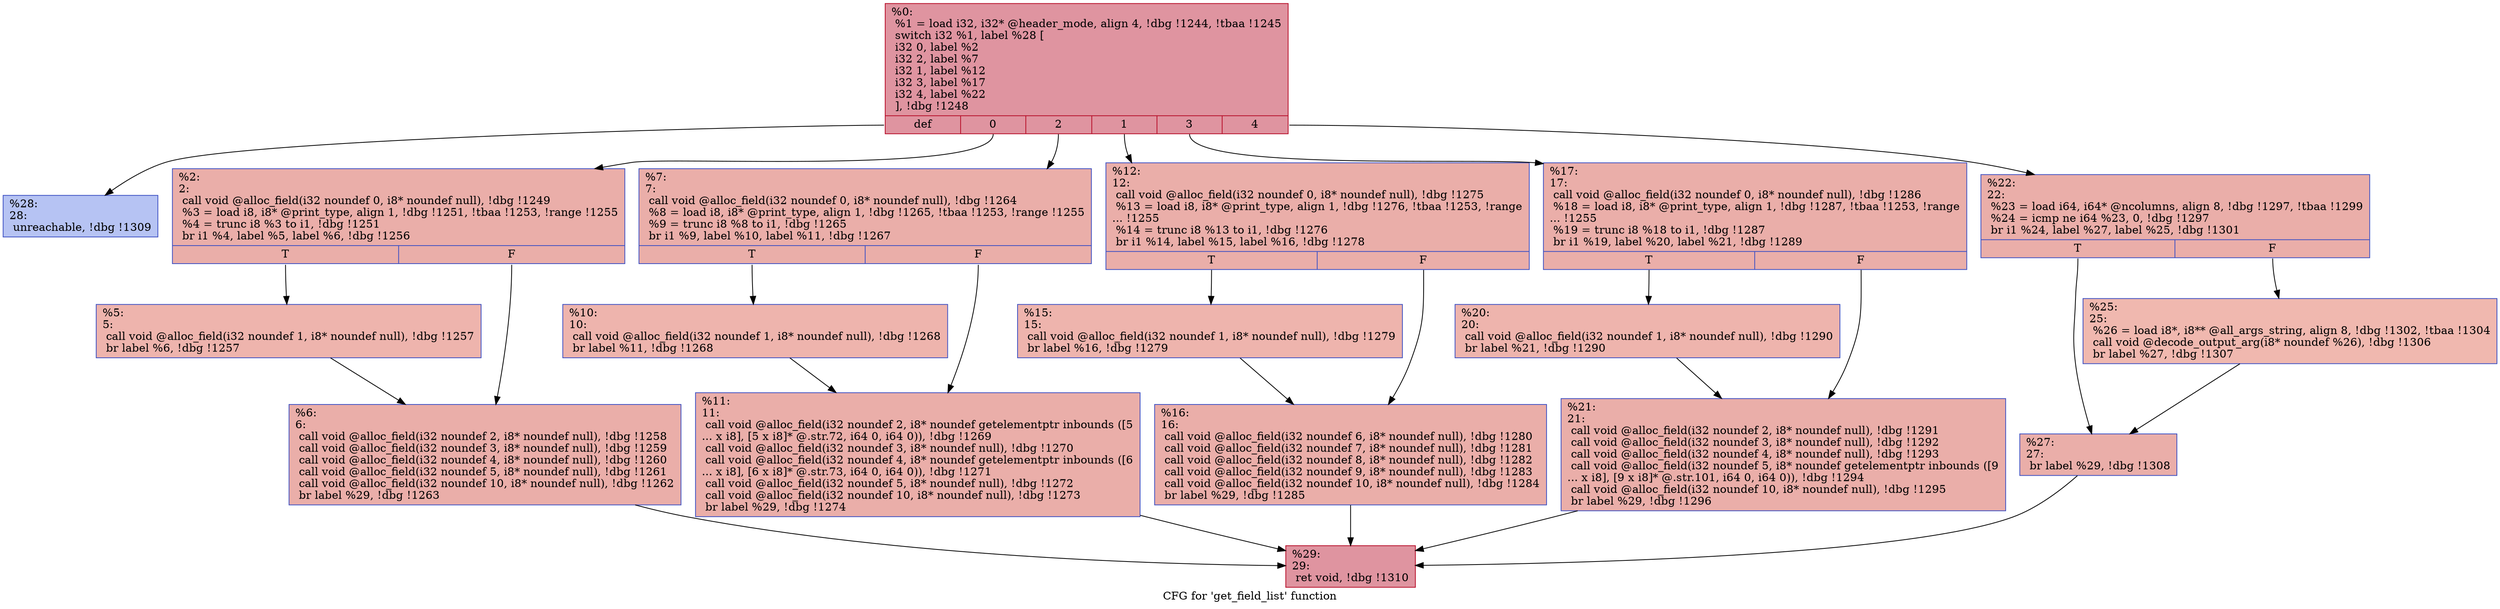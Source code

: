 digraph "CFG for 'get_field_list' function" {
	label="CFG for 'get_field_list' function";

	Node0x107c650 [shape=record,color="#b70d28ff", style=filled, fillcolor="#b70d2870",label="{%0:\l  %1 = load i32, i32* @header_mode, align 4, !dbg !1244, !tbaa !1245\l  switch i32 %1, label %28 [\l    i32 0, label %2\l    i32 2, label %7\l    i32 1, label %12\l    i32 3, label %17\l    i32 4, label %22\l  ], !dbg !1248\l|{<s0>def|<s1>0|<s2>2|<s3>1|<s4>3|<s5>4}}"];
	Node0x107c650:s0 -> Node0x107cbf0;
	Node0x107c650:s1 -> Node0x107c740;
	Node0x107c650:s2 -> Node0x107c830;
	Node0x107c650:s3 -> Node0x107c920;
	Node0x107c650:s4 -> Node0x107ca10;
	Node0x107c650:s5 -> Node0x107cb00;
	Node0x107c740 [shape=record,color="#3d50c3ff", style=filled, fillcolor="#d0473d70",label="{%2:\l2:                                                \l  call void @alloc_field(i32 noundef 0, i8* noundef null), !dbg !1249\l  %3 = load i8, i8* @print_type, align 1, !dbg !1251, !tbaa !1253, !range !1255\l  %4 = trunc i8 %3 to i1, !dbg !1251\l  br i1 %4, label %5, label %6, !dbg !1256\l|{<s0>T|<s1>F}}"];
	Node0x107c740:s0 -> Node0x107c790;
	Node0x107c740:s1 -> Node0x107c7e0;
	Node0x107c790 [shape=record,color="#3d50c3ff", style=filled, fillcolor="#d8564670",label="{%5:\l5:                                                \l  call void @alloc_field(i32 noundef 1, i8* noundef null), !dbg !1257\l  br label %6, !dbg !1257\l}"];
	Node0x107c790 -> Node0x107c7e0;
	Node0x107c7e0 [shape=record,color="#3d50c3ff", style=filled, fillcolor="#d0473d70",label="{%6:\l6:                                                \l  call void @alloc_field(i32 noundef 2, i8* noundef null), !dbg !1258\l  call void @alloc_field(i32 noundef 3, i8* noundef null), !dbg !1259\l  call void @alloc_field(i32 noundef 4, i8* noundef null), !dbg !1260\l  call void @alloc_field(i32 noundef 5, i8* noundef null), !dbg !1261\l  call void @alloc_field(i32 noundef 10, i8* noundef null), !dbg !1262\l  br label %29, !dbg !1263\l}"];
	Node0x107c7e0 -> Node0x107cc40;
	Node0x107c830 [shape=record,color="#3d50c3ff", style=filled, fillcolor="#d0473d70",label="{%7:\l7:                                                \l  call void @alloc_field(i32 noundef 0, i8* noundef null), !dbg !1264\l  %8 = load i8, i8* @print_type, align 1, !dbg !1265, !tbaa !1253, !range !1255\l  %9 = trunc i8 %8 to i1, !dbg !1265\l  br i1 %9, label %10, label %11, !dbg !1267\l|{<s0>T|<s1>F}}"];
	Node0x107c830:s0 -> Node0x107c880;
	Node0x107c830:s1 -> Node0x107c8d0;
	Node0x107c880 [shape=record,color="#3d50c3ff", style=filled, fillcolor="#d8564670",label="{%10:\l10:                                               \l  call void @alloc_field(i32 noundef 1, i8* noundef null), !dbg !1268\l  br label %11, !dbg !1268\l}"];
	Node0x107c880 -> Node0x107c8d0;
	Node0x107c8d0 [shape=record,color="#3d50c3ff", style=filled, fillcolor="#d0473d70",label="{%11:\l11:                                               \l  call void @alloc_field(i32 noundef 2, i8* noundef getelementptr inbounds ([5\l... x i8], [5 x i8]* @.str.72, i64 0, i64 0)), !dbg !1269\l  call void @alloc_field(i32 noundef 3, i8* noundef null), !dbg !1270\l  call void @alloc_field(i32 noundef 4, i8* noundef getelementptr inbounds ([6\l... x i8], [6 x i8]* @.str.73, i64 0, i64 0)), !dbg !1271\l  call void @alloc_field(i32 noundef 5, i8* noundef null), !dbg !1272\l  call void @alloc_field(i32 noundef 10, i8* noundef null), !dbg !1273\l  br label %29, !dbg !1274\l}"];
	Node0x107c8d0 -> Node0x107cc40;
	Node0x107c920 [shape=record,color="#3d50c3ff", style=filled, fillcolor="#d0473d70",label="{%12:\l12:                                               \l  call void @alloc_field(i32 noundef 0, i8* noundef null), !dbg !1275\l  %13 = load i8, i8* @print_type, align 1, !dbg !1276, !tbaa !1253, !range\l... !1255\l  %14 = trunc i8 %13 to i1, !dbg !1276\l  br i1 %14, label %15, label %16, !dbg !1278\l|{<s0>T|<s1>F}}"];
	Node0x107c920:s0 -> Node0x107c970;
	Node0x107c920:s1 -> Node0x107c9c0;
	Node0x107c970 [shape=record,color="#3d50c3ff", style=filled, fillcolor="#d8564670",label="{%15:\l15:                                               \l  call void @alloc_field(i32 noundef 1, i8* noundef null), !dbg !1279\l  br label %16, !dbg !1279\l}"];
	Node0x107c970 -> Node0x107c9c0;
	Node0x107c9c0 [shape=record,color="#3d50c3ff", style=filled, fillcolor="#d0473d70",label="{%16:\l16:                                               \l  call void @alloc_field(i32 noundef 6, i8* noundef null), !dbg !1280\l  call void @alloc_field(i32 noundef 7, i8* noundef null), !dbg !1281\l  call void @alloc_field(i32 noundef 8, i8* noundef null), !dbg !1282\l  call void @alloc_field(i32 noundef 9, i8* noundef null), !dbg !1283\l  call void @alloc_field(i32 noundef 10, i8* noundef null), !dbg !1284\l  br label %29, !dbg !1285\l}"];
	Node0x107c9c0 -> Node0x107cc40;
	Node0x107ca10 [shape=record,color="#3d50c3ff", style=filled, fillcolor="#d0473d70",label="{%17:\l17:                                               \l  call void @alloc_field(i32 noundef 0, i8* noundef null), !dbg !1286\l  %18 = load i8, i8* @print_type, align 1, !dbg !1287, !tbaa !1253, !range\l... !1255\l  %19 = trunc i8 %18 to i1, !dbg !1287\l  br i1 %19, label %20, label %21, !dbg !1289\l|{<s0>T|<s1>F}}"];
	Node0x107ca10:s0 -> Node0x107ca60;
	Node0x107ca10:s1 -> Node0x107cab0;
	Node0x107ca60 [shape=record,color="#3d50c3ff", style=filled, fillcolor="#d8564670",label="{%20:\l20:                                               \l  call void @alloc_field(i32 noundef 1, i8* noundef null), !dbg !1290\l  br label %21, !dbg !1290\l}"];
	Node0x107ca60 -> Node0x107cab0;
	Node0x107cab0 [shape=record,color="#3d50c3ff", style=filled, fillcolor="#d0473d70",label="{%21:\l21:                                               \l  call void @alloc_field(i32 noundef 2, i8* noundef null), !dbg !1291\l  call void @alloc_field(i32 noundef 3, i8* noundef null), !dbg !1292\l  call void @alloc_field(i32 noundef 4, i8* noundef null), !dbg !1293\l  call void @alloc_field(i32 noundef 5, i8* noundef getelementptr inbounds ([9\l... x i8], [9 x i8]* @.str.101, i64 0, i64 0)), !dbg !1294\l  call void @alloc_field(i32 noundef 10, i8* noundef null), !dbg !1295\l  br label %29, !dbg !1296\l}"];
	Node0x107cab0 -> Node0x107cc40;
	Node0x107cb00 [shape=record,color="#3d50c3ff", style=filled, fillcolor="#d0473d70",label="{%22:\l22:                                               \l  %23 = load i64, i64* @ncolumns, align 8, !dbg !1297, !tbaa !1299\l  %24 = icmp ne i64 %23, 0, !dbg !1297\l  br i1 %24, label %27, label %25, !dbg !1301\l|{<s0>T|<s1>F}}"];
	Node0x107cb00:s0 -> Node0x107cba0;
	Node0x107cb00:s1 -> Node0x107cb50;
	Node0x107cb50 [shape=record,color="#3d50c3ff", style=filled, fillcolor="#dc5d4a70",label="{%25:\l25:                                               \l  %26 = load i8*, i8** @all_args_string, align 8, !dbg !1302, !tbaa !1304\l  call void @decode_output_arg(i8* noundef %26), !dbg !1306\l  br label %27, !dbg !1307\l}"];
	Node0x107cb50 -> Node0x107cba0;
	Node0x107cba0 [shape=record,color="#3d50c3ff", style=filled, fillcolor="#d0473d70",label="{%27:\l27:                                               \l  br label %29, !dbg !1308\l}"];
	Node0x107cba0 -> Node0x107cc40;
	Node0x107cbf0 [shape=record,color="#3d50c3ff", style=filled, fillcolor="#5977e370",label="{%28:\l28:                                               \l  unreachable, !dbg !1309\l}"];
	Node0x107cc40 [shape=record,color="#b70d28ff", style=filled, fillcolor="#b70d2870",label="{%29:\l29:                                               \l  ret void, !dbg !1310\l}"];
}
